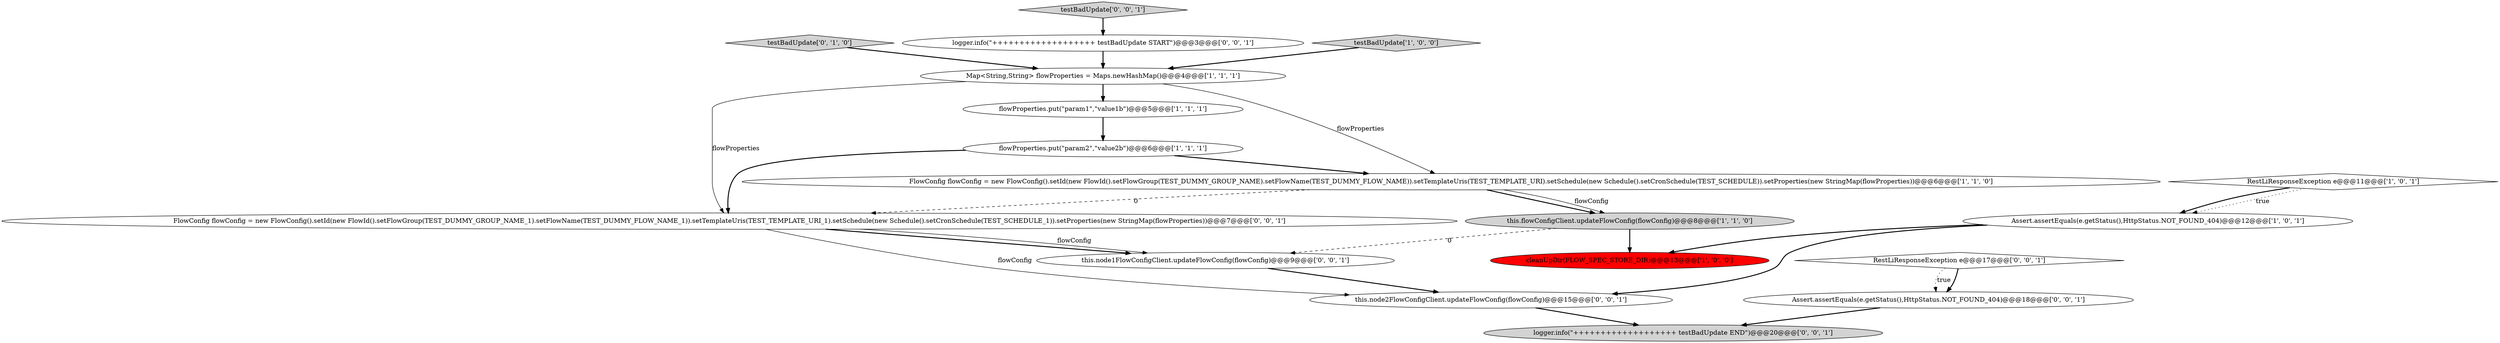 digraph {
4 [style = filled, label = "FlowConfig flowConfig = new FlowConfig().setId(new FlowId().setFlowGroup(TEST_DUMMY_GROUP_NAME).setFlowName(TEST_DUMMY_FLOW_NAME)).setTemplateUris(TEST_TEMPLATE_URI).setSchedule(new Schedule().setCronSchedule(TEST_SCHEDULE)).setProperties(new StringMap(flowProperties))@@@6@@@['1', '1', '0']", fillcolor = white, shape = ellipse image = "AAA0AAABBB1BBB"];
1 [style = filled, label = "cleanUpDir(FLOW_SPEC_STORE_DIR)@@@13@@@['1', '0', '0']", fillcolor = red, shape = ellipse image = "AAA1AAABBB1BBB"];
9 [style = filled, label = "testBadUpdate['0', '1', '0']", fillcolor = lightgray, shape = diamond image = "AAA0AAABBB2BBB"];
16 [style = filled, label = "this.node1FlowConfigClient.updateFlowConfig(flowConfig)@@@9@@@['0', '0', '1']", fillcolor = white, shape = ellipse image = "AAA0AAABBB3BBB"];
0 [style = filled, label = "flowProperties.put(\"param1\",\"value1b\")@@@5@@@['1', '1', '1']", fillcolor = white, shape = ellipse image = "AAA0AAABBB1BBB"];
12 [style = filled, label = "logger.info(\"+++++++++++++++++++ testBadUpdate END\")@@@20@@@['0', '0', '1']", fillcolor = lightgray, shape = ellipse image = "AAA0AAABBB3BBB"];
6 [style = filled, label = "RestLiResponseException e@@@11@@@['1', '0', '1']", fillcolor = white, shape = diamond image = "AAA0AAABBB1BBB"];
15 [style = filled, label = "testBadUpdate['0', '0', '1']", fillcolor = lightgray, shape = diamond image = "AAA0AAABBB3BBB"];
17 [style = filled, label = "this.node2FlowConfigClient.updateFlowConfig(flowConfig)@@@15@@@['0', '0', '1']", fillcolor = white, shape = ellipse image = "AAA0AAABBB3BBB"];
11 [style = filled, label = "logger.info(\"+++++++++++++++++++ testBadUpdate START\")@@@3@@@['0', '0', '1']", fillcolor = white, shape = ellipse image = "AAA0AAABBB3BBB"];
14 [style = filled, label = "Assert.assertEquals(e.getStatus(),HttpStatus.NOT_FOUND_404)@@@18@@@['0', '0', '1']", fillcolor = white, shape = ellipse image = "AAA0AAABBB3BBB"];
3 [style = filled, label = "Map<String,String> flowProperties = Maps.newHashMap()@@@4@@@['1', '1', '1']", fillcolor = white, shape = ellipse image = "AAA0AAABBB1BBB"];
8 [style = filled, label = "flowProperties.put(\"param2\",\"value2b\")@@@6@@@['1', '1', '1']", fillcolor = white, shape = ellipse image = "AAA0AAABBB1BBB"];
5 [style = filled, label = "testBadUpdate['1', '0', '0']", fillcolor = lightgray, shape = diamond image = "AAA0AAABBB1BBB"];
2 [style = filled, label = "this.flowConfigClient.updateFlowConfig(flowConfig)@@@8@@@['1', '1', '0']", fillcolor = lightgray, shape = ellipse image = "AAA0AAABBB1BBB"];
13 [style = filled, label = "FlowConfig flowConfig = new FlowConfig().setId(new FlowId().setFlowGroup(TEST_DUMMY_GROUP_NAME_1).setFlowName(TEST_DUMMY_FLOW_NAME_1)).setTemplateUris(TEST_TEMPLATE_URI_1).setSchedule(new Schedule().setCronSchedule(TEST_SCHEDULE_1)).setProperties(new StringMap(flowProperties))@@@7@@@['0', '0', '1']", fillcolor = white, shape = ellipse image = "AAA0AAABBB3BBB"];
7 [style = filled, label = "Assert.assertEquals(e.getStatus(),HttpStatus.NOT_FOUND_404)@@@12@@@['1', '0', '1']", fillcolor = white, shape = ellipse image = "AAA0AAABBB1BBB"];
10 [style = filled, label = "RestLiResponseException e@@@17@@@['0', '0', '1']", fillcolor = white, shape = diamond image = "AAA0AAABBB3BBB"];
5->3 [style = bold, label=""];
7->1 [style = bold, label=""];
7->17 [style = bold, label=""];
10->14 [style = bold, label=""];
2->1 [style = bold, label=""];
3->13 [style = solid, label="flowProperties"];
4->2 [style = bold, label=""];
16->17 [style = bold, label=""];
13->16 [style = bold, label=""];
3->0 [style = bold, label=""];
10->14 [style = dotted, label="true"];
17->12 [style = bold, label=""];
3->4 [style = solid, label="flowProperties"];
15->11 [style = bold, label=""];
11->3 [style = bold, label=""];
2->16 [style = dashed, label="0"];
14->12 [style = bold, label=""];
0->8 [style = bold, label=""];
4->2 [style = solid, label="flowConfig"];
6->7 [style = dotted, label="true"];
9->3 [style = bold, label=""];
8->4 [style = bold, label=""];
6->7 [style = bold, label=""];
4->13 [style = dashed, label="0"];
13->17 [style = solid, label="flowConfig"];
8->13 [style = bold, label=""];
13->16 [style = solid, label="flowConfig"];
}
